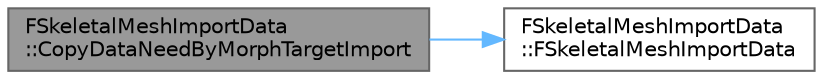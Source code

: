 digraph "FSkeletalMeshImportData::CopyDataNeedByMorphTargetImport"
{
 // INTERACTIVE_SVG=YES
 // LATEX_PDF_SIZE
  bgcolor="transparent";
  edge [fontname=Helvetica,fontsize=10,labelfontname=Helvetica,labelfontsize=10];
  node [fontname=Helvetica,fontsize=10,shape=box,height=0.2,width=0.4];
  rankdir="LR";
  Node1 [id="Node000001",label="FSkeletalMeshImportData\l::CopyDataNeedByMorphTargetImport",height=0.2,width=0.4,color="gray40", fillcolor="grey60", style="filled", fontcolor="black",tooltip=" "];
  Node1 -> Node2 [id="edge1_Node000001_Node000002",color="steelblue1",style="solid",tooltip=" "];
  Node2 [id="Node000002",label="FSkeletalMeshImportData\l::FSkeletalMeshImportData",height=0.2,width=0.4,color="grey40", fillcolor="white", style="filled",URL="$dc/d9d/classFSkeletalMeshImportData.html#a609242a2d5c355375f61a3007a6d7c48",tooltip=" "];
}
